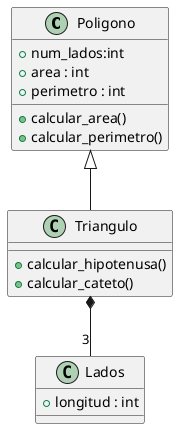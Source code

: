 @startuml Triangulo
class Poligono{
    + num_lados:int 
    + area : int
    + perimetro : int
    +calcular_area()
    +calcular_perimetro()
}
class Triangulo{
    + calcular_hipotenusa()
    +calcular_cateto()

}
class Lados{
    + longitud : int
    
}
Poligono <|-- Triangulo
Triangulo *-- "3" Lados

@enduml